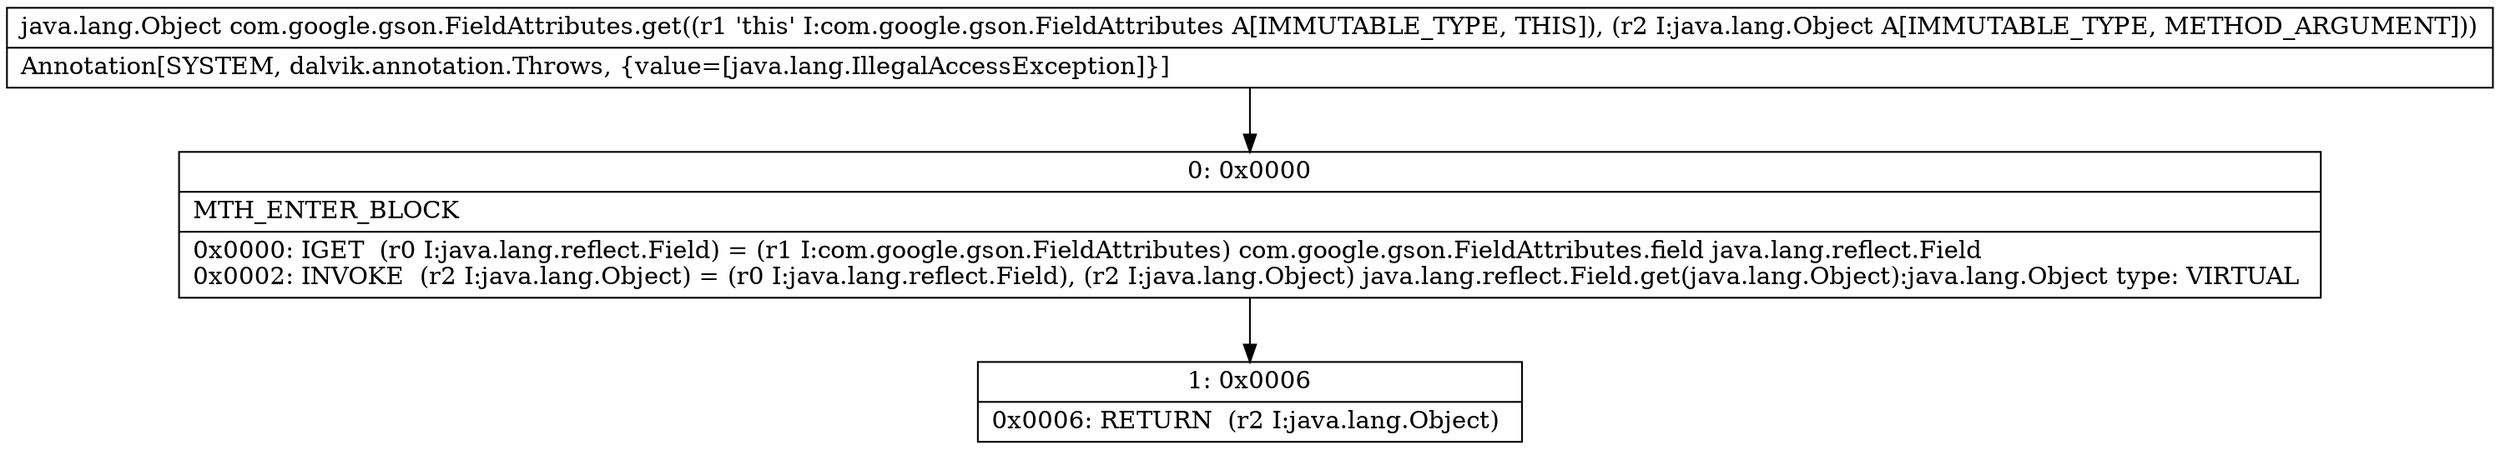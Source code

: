 digraph "CFG forcom.google.gson.FieldAttributes.get(Ljava\/lang\/Object;)Ljava\/lang\/Object;" {
Node_0 [shape=record,label="{0\:\ 0x0000|MTH_ENTER_BLOCK\l|0x0000: IGET  (r0 I:java.lang.reflect.Field) = (r1 I:com.google.gson.FieldAttributes) com.google.gson.FieldAttributes.field java.lang.reflect.Field \l0x0002: INVOKE  (r2 I:java.lang.Object) = (r0 I:java.lang.reflect.Field), (r2 I:java.lang.Object) java.lang.reflect.Field.get(java.lang.Object):java.lang.Object type: VIRTUAL \l}"];
Node_1 [shape=record,label="{1\:\ 0x0006|0x0006: RETURN  (r2 I:java.lang.Object) \l}"];
MethodNode[shape=record,label="{java.lang.Object com.google.gson.FieldAttributes.get((r1 'this' I:com.google.gson.FieldAttributes A[IMMUTABLE_TYPE, THIS]), (r2 I:java.lang.Object A[IMMUTABLE_TYPE, METHOD_ARGUMENT]))  | Annotation[SYSTEM, dalvik.annotation.Throws, \{value=[java.lang.IllegalAccessException]\}]\l}"];
MethodNode -> Node_0;
Node_0 -> Node_1;
}

